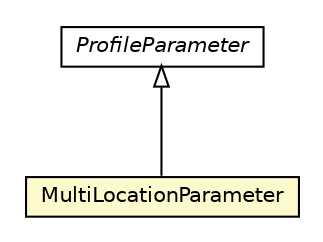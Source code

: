 #!/usr/local/bin/dot
#
# Class diagram 
# Generated by UMLGraph version R5_6-24-gf6e263 (http://www.umlgraph.org/)
#

digraph G {
	edge [fontname="Helvetica",fontsize=10,labelfontname="Helvetica",labelfontsize=10];
	node [fontname="Helvetica",fontsize=10,shape=plaintext];
	nodesep=0.25;
	ranksep=0.5;
	// org.universAAL.middleware.service.owls.profile.MultiLocationParameter
	c267544 [label=<<table title="org.universAAL.middleware.service.owls.profile.MultiLocationParameter" border="0" cellborder="1" cellspacing="0" cellpadding="2" port="p" bgcolor="lemonChiffon" href="./MultiLocationParameter.html">
		<tr><td><table border="0" cellspacing="0" cellpadding="1">
<tr><td align="center" balign="center"> MultiLocationParameter </td></tr>
		</table></td></tr>
		</table>>, URL="./MultiLocationParameter.html", fontname="Helvetica", fontcolor="black", fontsize=10.0];
	// org.universAAL.middleware.service.owls.profile.ProfileParameter
	c267546 [label=<<table title="org.universAAL.middleware.service.owls.profile.ProfileParameter" border="0" cellborder="1" cellspacing="0" cellpadding="2" port="p" href="./ProfileParameter.html">
		<tr><td><table border="0" cellspacing="0" cellpadding="1">
<tr><td align="center" balign="center"><font face="Helvetica-Oblique"> ProfileParameter </font></td></tr>
		</table></td></tr>
		</table>>, URL="./ProfileParameter.html", fontname="Helvetica", fontcolor="black", fontsize=10.0];
	//org.universAAL.middleware.service.owls.profile.MultiLocationParameter extends org.universAAL.middleware.service.owls.profile.ProfileParameter
	c267546:p -> c267544:p [dir=back,arrowtail=empty];
}

